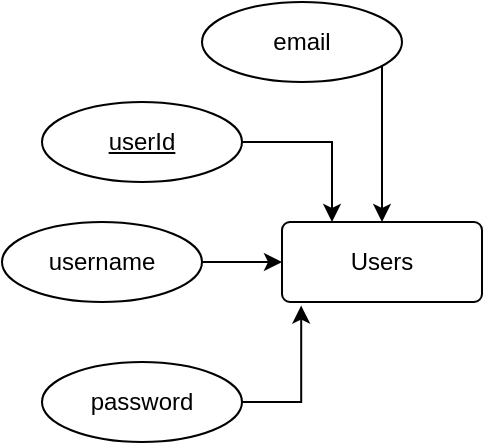 <mxfile version="21.3.7" type="github">
  <diagram id="R2lEEEUBdFMjLlhIrx00" name="Page-1">
    <mxGraphModel dx="1050" dy="541" grid="1" gridSize="10" guides="1" tooltips="1" connect="1" arrows="1" fold="1" page="1" pageScale="1" pageWidth="850" pageHeight="1100" math="0" shadow="0" extFonts="Permanent Marker^https://fonts.googleapis.com/css?family=Permanent+Marker">
      <root>
        <mxCell id="0" />
        <mxCell id="1" parent="0" />
        <mxCell id="WpoGvPNHoumV-mOGyWWt-1" value="Users" style="rounded=1;arcSize=10;whiteSpace=wrap;html=1;align=center;" vertex="1" parent="1">
          <mxGeometry x="170" y="160" width="100" height="40" as="geometry" />
        </mxCell>
        <mxCell id="WpoGvPNHoumV-mOGyWWt-13" style="edgeStyle=orthogonalEdgeStyle;rounded=0;orthogonalLoop=1;jettySize=auto;html=1;entryX=0.096;entryY=1.045;entryDx=0;entryDy=0;entryPerimeter=0;" edge="1" parent="1" source="WpoGvPNHoumV-mOGyWWt-3" target="WpoGvPNHoumV-mOGyWWt-1">
          <mxGeometry relative="1" as="geometry" />
        </mxCell>
        <mxCell id="WpoGvPNHoumV-mOGyWWt-3" value="password" style="ellipse;whiteSpace=wrap;html=1;align=center;" vertex="1" parent="1">
          <mxGeometry x="50" y="230" width="100" height="40" as="geometry" />
        </mxCell>
        <mxCell id="WpoGvPNHoumV-mOGyWWt-9" value="" style="edgeStyle=orthogonalEdgeStyle;rounded=0;orthogonalLoop=1;jettySize=auto;html=1;" edge="1" parent="1" source="WpoGvPNHoumV-mOGyWWt-4" target="WpoGvPNHoumV-mOGyWWt-1">
          <mxGeometry relative="1" as="geometry">
            <Array as="points">
              <mxPoint x="220" y="110" />
              <mxPoint x="220" y="110" />
            </Array>
          </mxGeometry>
        </mxCell>
        <mxCell id="WpoGvPNHoumV-mOGyWWt-4" value="email" style="ellipse;whiteSpace=wrap;html=1;align=center;" vertex="1" parent="1">
          <mxGeometry x="130" y="50" width="100" height="40" as="geometry" />
        </mxCell>
        <mxCell id="WpoGvPNHoumV-mOGyWWt-12" value="" style="edgeStyle=orthogonalEdgeStyle;rounded=0;orthogonalLoop=1;jettySize=auto;html=1;" edge="1" parent="1" source="WpoGvPNHoumV-mOGyWWt-5" target="WpoGvPNHoumV-mOGyWWt-1">
          <mxGeometry relative="1" as="geometry" />
        </mxCell>
        <mxCell id="WpoGvPNHoumV-mOGyWWt-5" value="username" style="ellipse;whiteSpace=wrap;html=1;align=center;" vertex="1" parent="1">
          <mxGeometry x="30" y="160" width="100" height="40" as="geometry" />
        </mxCell>
        <mxCell id="WpoGvPNHoumV-mOGyWWt-14" style="edgeStyle=orthogonalEdgeStyle;rounded=0;orthogonalLoop=1;jettySize=auto;html=1;entryX=0.25;entryY=0;entryDx=0;entryDy=0;" edge="1" parent="1" source="WpoGvPNHoumV-mOGyWWt-6" target="WpoGvPNHoumV-mOGyWWt-1">
          <mxGeometry relative="1" as="geometry" />
        </mxCell>
        <mxCell id="WpoGvPNHoumV-mOGyWWt-6" value="userId" style="ellipse;whiteSpace=wrap;html=1;align=center;fontStyle=4;" vertex="1" parent="1">
          <mxGeometry x="50" y="100" width="100" height="40" as="geometry" />
        </mxCell>
      </root>
    </mxGraphModel>
  </diagram>
</mxfile>
